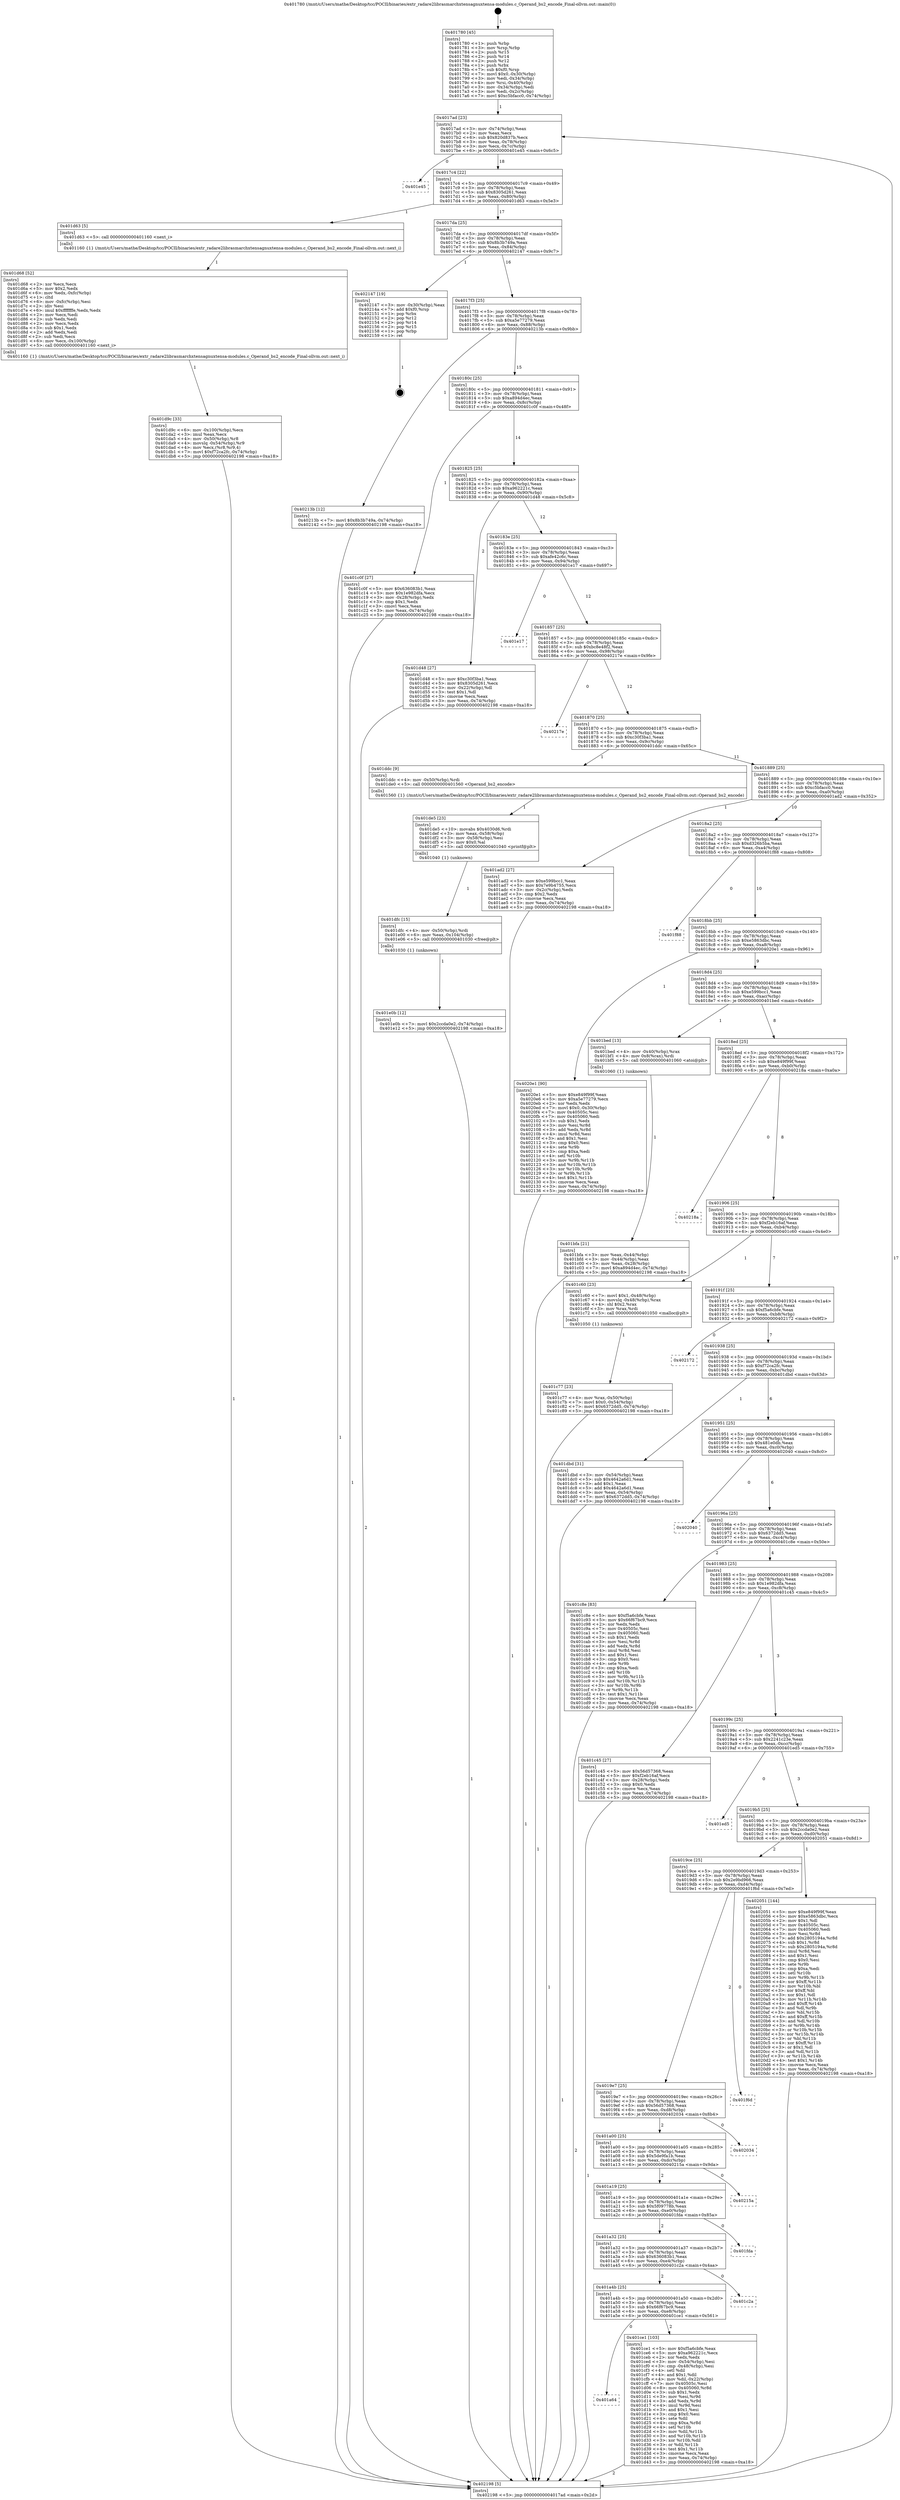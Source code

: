 digraph "0x401780" {
  label = "0x401780 (/mnt/c/Users/mathe/Desktop/tcc/POCII/binaries/extr_radare2librasmarchxtensagnuxtensa-modules.c_Operand_bs2_encode_Final-ollvm.out::main(0))"
  labelloc = "t"
  node[shape=record]

  Entry [label="",width=0.3,height=0.3,shape=circle,fillcolor=black,style=filled]
  "0x4017ad" [label="{
     0x4017ad [23]\l
     | [instrs]\l
     &nbsp;&nbsp;0x4017ad \<+3\>: mov -0x74(%rbp),%eax\l
     &nbsp;&nbsp;0x4017b0 \<+2\>: mov %eax,%ecx\l
     &nbsp;&nbsp;0x4017b2 \<+6\>: sub $0x820d837b,%ecx\l
     &nbsp;&nbsp;0x4017b8 \<+3\>: mov %eax,-0x78(%rbp)\l
     &nbsp;&nbsp;0x4017bb \<+3\>: mov %ecx,-0x7c(%rbp)\l
     &nbsp;&nbsp;0x4017be \<+6\>: je 0000000000401e45 \<main+0x6c5\>\l
  }"]
  "0x401e45" [label="{
     0x401e45\l
  }", style=dashed]
  "0x4017c4" [label="{
     0x4017c4 [22]\l
     | [instrs]\l
     &nbsp;&nbsp;0x4017c4 \<+5\>: jmp 00000000004017c9 \<main+0x49\>\l
     &nbsp;&nbsp;0x4017c9 \<+3\>: mov -0x78(%rbp),%eax\l
     &nbsp;&nbsp;0x4017cc \<+5\>: sub $0x8305d261,%eax\l
     &nbsp;&nbsp;0x4017d1 \<+3\>: mov %eax,-0x80(%rbp)\l
     &nbsp;&nbsp;0x4017d4 \<+6\>: je 0000000000401d63 \<main+0x5e3\>\l
  }"]
  Exit [label="",width=0.3,height=0.3,shape=circle,fillcolor=black,style=filled,peripheries=2]
  "0x401d63" [label="{
     0x401d63 [5]\l
     | [instrs]\l
     &nbsp;&nbsp;0x401d63 \<+5\>: call 0000000000401160 \<next_i\>\l
     | [calls]\l
     &nbsp;&nbsp;0x401160 \{1\} (/mnt/c/Users/mathe/Desktop/tcc/POCII/binaries/extr_radare2librasmarchxtensagnuxtensa-modules.c_Operand_bs2_encode_Final-ollvm.out::next_i)\l
  }"]
  "0x4017da" [label="{
     0x4017da [25]\l
     | [instrs]\l
     &nbsp;&nbsp;0x4017da \<+5\>: jmp 00000000004017df \<main+0x5f\>\l
     &nbsp;&nbsp;0x4017df \<+3\>: mov -0x78(%rbp),%eax\l
     &nbsp;&nbsp;0x4017e2 \<+5\>: sub $0x8b3b749a,%eax\l
     &nbsp;&nbsp;0x4017e7 \<+6\>: mov %eax,-0x84(%rbp)\l
     &nbsp;&nbsp;0x4017ed \<+6\>: je 0000000000402147 \<main+0x9c7\>\l
  }"]
  "0x401e0b" [label="{
     0x401e0b [12]\l
     | [instrs]\l
     &nbsp;&nbsp;0x401e0b \<+7\>: movl $0x2ccda0e2,-0x74(%rbp)\l
     &nbsp;&nbsp;0x401e12 \<+5\>: jmp 0000000000402198 \<main+0xa18\>\l
  }"]
  "0x402147" [label="{
     0x402147 [19]\l
     | [instrs]\l
     &nbsp;&nbsp;0x402147 \<+3\>: mov -0x30(%rbp),%eax\l
     &nbsp;&nbsp;0x40214a \<+7\>: add $0xf0,%rsp\l
     &nbsp;&nbsp;0x402151 \<+1\>: pop %rbx\l
     &nbsp;&nbsp;0x402152 \<+2\>: pop %r12\l
     &nbsp;&nbsp;0x402154 \<+2\>: pop %r14\l
     &nbsp;&nbsp;0x402156 \<+2\>: pop %r15\l
     &nbsp;&nbsp;0x402158 \<+1\>: pop %rbp\l
     &nbsp;&nbsp;0x402159 \<+1\>: ret\l
  }"]
  "0x4017f3" [label="{
     0x4017f3 [25]\l
     | [instrs]\l
     &nbsp;&nbsp;0x4017f3 \<+5\>: jmp 00000000004017f8 \<main+0x78\>\l
     &nbsp;&nbsp;0x4017f8 \<+3\>: mov -0x78(%rbp),%eax\l
     &nbsp;&nbsp;0x4017fb \<+5\>: sub $0xa5e77279,%eax\l
     &nbsp;&nbsp;0x401800 \<+6\>: mov %eax,-0x88(%rbp)\l
     &nbsp;&nbsp;0x401806 \<+6\>: je 000000000040213b \<main+0x9bb\>\l
  }"]
  "0x401dfc" [label="{
     0x401dfc [15]\l
     | [instrs]\l
     &nbsp;&nbsp;0x401dfc \<+4\>: mov -0x50(%rbp),%rdi\l
     &nbsp;&nbsp;0x401e00 \<+6\>: mov %eax,-0x104(%rbp)\l
     &nbsp;&nbsp;0x401e06 \<+5\>: call 0000000000401030 \<free@plt\>\l
     | [calls]\l
     &nbsp;&nbsp;0x401030 \{1\} (unknown)\l
  }"]
  "0x40213b" [label="{
     0x40213b [12]\l
     | [instrs]\l
     &nbsp;&nbsp;0x40213b \<+7\>: movl $0x8b3b749a,-0x74(%rbp)\l
     &nbsp;&nbsp;0x402142 \<+5\>: jmp 0000000000402198 \<main+0xa18\>\l
  }"]
  "0x40180c" [label="{
     0x40180c [25]\l
     | [instrs]\l
     &nbsp;&nbsp;0x40180c \<+5\>: jmp 0000000000401811 \<main+0x91\>\l
     &nbsp;&nbsp;0x401811 \<+3\>: mov -0x78(%rbp),%eax\l
     &nbsp;&nbsp;0x401814 \<+5\>: sub $0xa894d4ec,%eax\l
     &nbsp;&nbsp;0x401819 \<+6\>: mov %eax,-0x8c(%rbp)\l
     &nbsp;&nbsp;0x40181f \<+6\>: je 0000000000401c0f \<main+0x48f\>\l
  }"]
  "0x401de5" [label="{
     0x401de5 [23]\l
     | [instrs]\l
     &nbsp;&nbsp;0x401de5 \<+10\>: movabs $0x4030d6,%rdi\l
     &nbsp;&nbsp;0x401def \<+3\>: mov %eax,-0x58(%rbp)\l
     &nbsp;&nbsp;0x401df2 \<+3\>: mov -0x58(%rbp),%esi\l
     &nbsp;&nbsp;0x401df5 \<+2\>: mov $0x0,%al\l
     &nbsp;&nbsp;0x401df7 \<+5\>: call 0000000000401040 \<printf@plt\>\l
     | [calls]\l
     &nbsp;&nbsp;0x401040 \{1\} (unknown)\l
  }"]
  "0x401c0f" [label="{
     0x401c0f [27]\l
     | [instrs]\l
     &nbsp;&nbsp;0x401c0f \<+5\>: mov $0x636083b1,%eax\l
     &nbsp;&nbsp;0x401c14 \<+5\>: mov $0x1e982dfa,%ecx\l
     &nbsp;&nbsp;0x401c19 \<+3\>: mov -0x28(%rbp),%edx\l
     &nbsp;&nbsp;0x401c1c \<+3\>: cmp $0x1,%edx\l
     &nbsp;&nbsp;0x401c1f \<+3\>: cmovl %ecx,%eax\l
     &nbsp;&nbsp;0x401c22 \<+3\>: mov %eax,-0x74(%rbp)\l
     &nbsp;&nbsp;0x401c25 \<+5\>: jmp 0000000000402198 \<main+0xa18\>\l
  }"]
  "0x401825" [label="{
     0x401825 [25]\l
     | [instrs]\l
     &nbsp;&nbsp;0x401825 \<+5\>: jmp 000000000040182a \<main+0xaa\>\l
     &nbsp;&nbsp;0x40182a \<+3\>: mov -0x78(%rbp),%eax\l
     &nbsp;&nbsp;0x40182d \<+5\>: sub $0xa962221c,%eax\l
     &nbsp;&nbsp;0x401832 \<+6\>: mov %eax,-0x90(%rbp)\l
     &nbsp;&nbsp;0x401838 \<+6\>: je 0000000000401d48 \<main+0x5c8\>\l
  }"]
  "0x401d9c" [label="{
     0x401d9c [33]\l
     | [instrs]\l
     &nbsp;&nbsp;0x401d9c \<+6\>: mov -0x100(%rbp),%ecx\l
     &nbsp;&nbsp;0x401da2 \<+3\>: imul %eax,%ecx\l
     &nbsp;&nbsp;0x401da5 \<+4\>: mov -0x50(%rbp),%r8\l
     &nbsp;&nbsp;0x401da9 \<+4\>: movslq -0x54(%rbp),%r9\l
     &nbsp;&nbsp;0x401dad \<+4\>: mov %ecx,(%r8,%r9,4)\l
     &nbsp;&nbsp;0x401db1 \<+7\>: movl $0xf72ca2fc,-0x74(%rbp)\l
     &nbsp;&nbsp;0x401db8 \<+5\>: jmp 0000000000402198 \<main+0xa18\>\l
  }"]
  "0x401d48" [label="{
     0x401d48 [27]\l
     | [instrs]\l
     &nbsp;&nbsp;0x401d48 \<+5\>: mov $0xc30f3ba1,%eax\l
     &nbsp;&nbsp;0x401d4d \<+5\>: mov $0x8305d261,%ecx\l
     &nbsp;&nbsp;0x401d52 \<+3\>: mov -0x22(%rbp),%dl\l
     &nbsp;&nbsp;0x401d55 \<+3\>: test $0x1,%dl\l
     &nbsp;&nbsp;0x401d58 \<+3\>: cmovne %ecx,%eax\l
     &nbsp;&nbsp;0x401d5b \<+3\>: mov %eax,-0x74(%rbp)\l
     &nbsp;&nbsp;0x401d5e \<+5\>: jmp 0000000000402198 \<main+0xa18\>\l
  }"]
  "0x40183e" [label="{
     0x40183e [25]\l
     | [instrs]\l
     &nbsp;&nbsp;0x40183e \<+5\>: jmp 0000000000401843 \<main+0xc3\>\l
     &nbsp;&nbsp;0x401843 \<+3\>: mov -0x78(%rbp),%eax\l
     &nbsp;&nbsp;0x401846 \<+5\>: sub $0xafe42c6c,%eax\l
     &nbsp;&nbsp;0x40184b \<+6\>: mov %eax,-0x94(%rbp)\l
     &nbsp;&nbsp;0x401851 \<+6\>: je 0000000000401e17 \<main+0x697\>\l
  }"]
  "0x401d68" [label="{
     0x401d68 [52]\l
     | [instrs]\l
     &nbsp;&nbsp;0x401d68 \<+2\>: xor %ecx,%ecx\l
     &nbsp;&nbsp;0x401d6a \<+5\>: mov $0x2,%edx\l
     &nbsp;&nbsp;0x401d6f \<+6\>: mov %edx,-0xfc(%rbp)\l
     &nbsp;&nbsp;0x401d75 \<+1\>: cltd\l
     &nbsp;&nbsp;0x401d76 \<+6\>: mov -0xfc(%rbp),%esi\l
     &nbsp;&nbsp;0x401d7c \<+2\>: idiv %esi\l
     &nbsp;&nbsp;0x401d7e \<+6\>: imul $0xfffffffe,%edx,%edx\l
     &nbsp;&nbsp;0x401d84 \<+2\>: mov %ecx,%edi\l
     &nbsp;&nbsp;0x401d86 \<+2\>: sub %edx,%edi\l
     &nbsp;&nbsp;0x401d88 \<+2\>: mov %ecx,%edx\l
     &nbsp;&nbsp;0x401d8a \<+3\>: sub $0x1,%edx\l
     &nbsp;&nbsp;0x401d8d \<+2\>: add %edx,%edi\l
     &nbsp;&nbsp;0x401d8f \<+2\>: sub %edi,%ecx\l
     &nbsp;&nbsp;0x401d91 \<+6\>: mov %ecx,-0x100(%rbp)\l
     &nbsp;&nbsp;0x401d97 \<+5\>: call 0000000000401160 \<next_i\>\l
     | [calls]\l
     &nbsp;&nbsp;0x401160 \{1\} (/mnt/c/Users/mathe/Desktop/tcc/POCII/binaries/extr_radare2librasmarchxtensagnuxtensa-modules.c_Operand_bs2_encode_Final-ollvm.out::next_i)\l
  }"]
  "0x401e17" [label="{
     0x401e17\l
  }", style=dashed]
  "0x401857" [label="{
     0x401857 [25]\l
     | [instrs]\l
     &nbsp;&nbsp;0x401857 \<+5\>: jmp 000000000040185c \<main+0xdc\>\l
     &nbsp;&nbsp;0x40185c \<+3\>: mov -0x78(%rbp),%eax\l
     &nbsp;&nbsp;0x40185f \<+5\>: sub $0xbc8e48f2,%eax\l
     &nbsp;&nbsp;0x401864 \<+6\>: mov %eax,-0x98(%rbp)\l
     &nbsp;&nbsp;0x40186a \<+6\>: je 000000000040217e \<main+0x9fe\>\l
  }"]
  "0x401a64" [label="{
     0x401a64\l
  }", style=dashed]
  "0x40217e" [label="{
     0x40217e\l
  }", style=dashed]
  "0x401870" [label="{
     0x401870 [25]\l
     | [instrs]\l
     &nbsp;&nbsp;0x401870 \<+5\>: jmp 0000000000401875 \<main+0xf5\>\l
     &nbsp;&nbsp;0x401875 \<+3\>: mov -0x78(%rbp),%eax\l
     &nbsp;&nbsp;0x401878 \<+5\>: sub $0xc30f3ba1,%eax\l
     &nbsp;&nbsp;0x40187d \<+6\>: mov %eax,-0x9c(%rbp)\l
     &nbsp;&nbsp;0x401883 \<+6\>: je 0000000000401ddc \<main+0x65c\>\l
  }"]
  "0x401ce1" [label="{
     0x401ce1 [103]\l
     | [instrs]\l
     &nbsp;&nbsp;0x401ce1 \<+5\>: mov $0xf5a6cbfe,%eax\l
     &nbsp;&nbsp;0x401ce6 \<+5\>: mov $0xa962221c,%ecx\l
     &nbsp;&nbsp;0x401ceb \<+2\>: xor %edx,%edx\l
     &nbsp;&nbsp;0x401ced \<+3\>: mov -0x54(%rbp),%esi\l
     &nbsp;&nbsp;0x401cf0 \<+3\>: cmp -0x48(%rbp),%esi\l
     &nbsp;&nbsp;0x401cf3 \<+4\>: setl %dil\l
     &nbsp;&nbsp;0x401cf7 \<+4\>: and $0x1,%dil\l
     &nbsp;&nbsp;0x401cfb \<+4\>: mov %dil,-0x22(%rbp)\l
     &nbsp;&nbsp;0x401cff \<+7\>: mov 0x40505c,%esi\l
     &nbsp;&nbsp;0x401d06 \<+8\>: mov 0x405060,%r8d\l
     &nbsp;&nbsp;0x401d0e \<+3\>: sub $0x1,%edx\l
     &nbsp;&nbsp;0x401d11 \<+3\>: mov %esi,%r9d\l
     &nbsp;&nbsp;0x401d14 \<+3\>: add %edx,%r9d\l
     &nbsp;&nbsp;0x401d17 \<+4\>: imul %r9d,%esi\l
     &nbsp;&nbsp;0x401d1b \<+3\>: and $0x1,%esi\l
     &nbsp;&nbsp;0x401d1e \<+3\>: cmp $0x0,%esi\l
     &nbsp;&nbsp;0x401d21 \<+4\>: sete %dil\l
     &nbsp;&nbsp;0x401d25 \<+4\>: cmp $0xa,%r8d\l
     &nbsp;&nbsp;0x401d29 \<+4\>: setl %r10b\l
     &nbsp;&nbsp;0x401d2d \<+3\>: mov %dil,%r11b\l
     &nbsp;&nbsp;0x401d30 \<+3\>: and %r10b,%r11b\l
     &nbsp;&nbsp;0x401d33 \<+3\>: xor %r10b,%dil\l
     &nbsp;&nbsp;0x401d36 \<+3\>: or %dil,%r11b\l
     &nbsp;&nbsp;0x401d39 \<+4\>: test $0x1,%r11b\l
     &nbsp;&nbsp;0x401d3d \<+3\>: cmovne %ecx,%eax\l
     &nbsp;&nbsp;0x401d40 \<+3\>: mov %eax,-0x74(%rbp)\l
     &nbsp;&nbsp;0x401d43 \<+5\>: jmp 0000000000402198 \<main+0xa18\>\l
  }"]
  "0x401ddc" [label="{
     0x401ddc [9]\l
     | [instrs]\l
     &nbsp;&nbsp;0x401ddc \<+4\>: mov -0x50(%rbp),%rdi\l
     &nbsp;&nbsp;0x401de0 \<+5\>: call 0000000000401560 \<Operand_bs2_encode\>\l
     | [calls]\l
     &nbsp;&nbsp;0x401560 \{1\} (/mnt/c/Users/mathe/Desktop/tcc/POCII/binaries/extr_radare2librasmarchxtensagnuxtensa-modules.c_Operand_bs2_encode_Final-ollvm.out::Operand_bs2_encode)\l
  }"]
  "0x401889" [label="{
     0x401889 [25]\l
     | [instrs]\l
     &nbsp;&nbsp;0x401889 \<+5\>: jmp 000000000040188e \<main+0x10e\>\l
     &nbsp;&nbsp;0x40188e \<+3\>: mov -0x78(%rbp),%eax\l
     &nbsp;&nbsp;0x401891 \<+5\>: sub $0xc5bfacc0,%eax\l
     &nbsp;&nbsp;0x401896 \<+6\>: mov %eax,-0xa0(%rbp)\l
     &nbsp;&nbsp;0x40189c \<+6\>: je 0000000000401ad2 \<main+0x352\>\l
  }"]
  "0x401a4b" [label="{
     0x401a4b [25]\l
     | [instrs]\l
     &nbsp;&nbsp;0x401a4b \<+5\>: jmp 0000000000401a50 \<main+0x2d0\>\l
     &nbsp;&nbsp;0x401a50 \<+3\>: mov -0x78(%rbp),%eax\l
     &nbsp;&nbsp;0x401a53 \<+5\>: sub $0x66f67bc9,%eax\l
     &nbsp;&nbsp;0x401a58 \<+6\>: mov %eax,-0xe8(%rbp)\l
     &nbsp;&nbsp;0x401a5e \<+6\>: je 0000000000401ce1 \<main+0x561\>\l
  }"]
  "0x401ad2" [label="{
     0x401ad2 [27]\l
     | [instrs]\l
     &nbsp;&nbsp;0x401ad2 \<+5\>: mov $0xe599bcc1,%eax\l
     &nbsp;&nbsp;0x401ad7 \<+5\>: mov $0x7e9b4755,%ecx\l
     &nbsp;&nbsp;0x401adc \<+3\>: mov -0x2c(%rbp),%edx\l
     &nbsp;&nbsp;0x401adf \<+3\>: cmp $0x2,%edx\l
     &nbsp;&nbsp;0x401ae2 \<+3\>: cmovne %ecx,%eax\l
     &nbsp;&nbsp;0x401ae5 \<+3\>: mov %eax,-0x74(%rbp)\l
     &nbsp;&nbsp;0x401ae8 \<+5\>: jmp 0000000000402198 \<main+0xa18\>\l
  }"]
  "0x4018a2" [label="{
     0x4018a2 [25]\l
     | [instrs]\l
     &nbsp;&nbsp;0x4018a2 \<+5\>: jmp 00000000004018a7 \<main+0x127\>\l
     &nbsp;&nbsp;0x4018a7 \<+3\>: mov -0x78(%rbp),%eax\l
     &nbsp;&nbsp;0x4018aa \<+5\>: sub $0xd326b5ba,%eax\l
     &nbsp;&nbsp;0x4018af \<+6\>: mov %eax,-0xa4(%rbp)\l
     &nbsp;&nbsp;0x4018b5 \<+6\>: je 0000000000401f88 \<main+0x808\>\l
  }"]
  "0x402198" [label="{
     0x402198 [5]\l
     | [instrs]\l
     &nbsp;&nbsp;0x402198 \<+5\>: jmp 00000000004017ad \<main+0x2d\>\l
  }"]
  "0x401780" [label="{
     0x401780 [45]\l
     | [instrs]\l
     &nbsp;&nbsp;0x401780 \<+1\>: push %rbp\l
     &nbsp;&nbsp;0x401781 \<+3\>: mov %rsp,%rbp\l
     &nbsp;&nbsp;0x401784 \<+2\>: push %r15\l
     &nbsp;&nbsp;0x401786 \<+2\>: push %r14\l
     &nbsp;&nbsp;0x401788 \<+2\>: push %r12\l
     &nbsp;&nbsp;0x40178a \<+1\>: push %rbx\l
     &nbsp;&nbsp;0x40178b \<+7\>: sub $0xf0,%rsp\l
     &nbsp;&nbsp;0x401792 \<+7\>: movl $0x0,-0x30(%rbp)\l
     &nbsp;&nbsp;0x401799 \<+3\>: mov %edi,-0x34(%rbp)\l
     &nbsp;&nbsp;0x40179c \<+4\>: mov %rsi,-0x40(%rbp)\l
     &nbsp;&nbsp;0x4017a0 \<+3\>: mov -0x34(%rbp),%edi\l
     &nbsp;&nbsp;0x4017a3 \<+3\>: mov %edi,-0x2c(%rbp)\l
     &nbsp;&nbsp;0x4017a6 \<+7\>: movl $0xc5bfacc0,-0x74(%rbp)\l
  }"]
  "0x401c2a" [label="{
     0x401c2a\l
  }", style=dashed]
  "0x401f88" [label="{
     0x401f88\l
  }", style=dashed]
  "0x4018bb" [label="{
     0x4018bb [25]\l
     | [instrs]\l
     &nbsp;&nbsp;0x4018bb \<+5\>: jmp 00000000004018c0 \<main+0x140\>\l
     &nbsp;&nbsp;0x4018c0 \<+3\>: mov -0x78(%rbp),%eax\l
     &nbsp;&nbsp;0x4018c3 \<+5\>: sub $0xe5863dbc,%eax\l
     &nbsp;&nbsp;0x4018c8 \<+6\>: mov %eax,-0xa8(%rbp)\l
     &nbsp;&nbsp;0x4018ce \<+6\>: je 00000000004020e1 \<main+0x961\>\l
  }"]
  "0x401a32" [label="{
     0x401a32 [25]\l
     | [instrs]\l
     &nbsp;&nbsp;0x401a32 \<+5\>: jmp 0000000000401a37 \<main+0x2b7\>\l
     &nbsp;&nbsp;0x401a37 \<+3\>: mov -0x78(%rbp),%eax\l
     &nbsp;&nbsp;0x401a3a \<+5\>: sub $0x636083b1,%eax\l
     &nbsp;&nbsp;0x401a3f \<+6\>: mov %eax,-0xe4(%rbp)\l
     &nbsp;&nbsp;0x401a45 \<+6\>: je 0000000000401c2a \<main+0x4aa\>\l
  }"]
  "0x4020e1" [label="{
     0x4020e1 [90]\l
     | [instrs]\l
     &nbsp;&nbsp;0x4020e1 \<+5\>: mov $0xe849f99f,%eax\l
     &nbsp;&nbsp;0x4020e6 \<+5\>: mov $0xa5e77279,%ecx\l
     &nbsp;&nbsp;0x4020eb \<+2\>: xor %edx,%edx\l
     &nbsp;&nbsp;0x4020ed \<+7\>: movl $0x0,-0x30(%rbp)\l
     &nbsp;&nbsp;0x4020f4 \<+7\>: mov 0x40505c,%esi\l
     &nbsp;&nbsp;0x4020fb \<+7\>: mov 0x405060,%edi\l
     &nbsp;&nbsp;0x402102 \<+3\>: sub $0x1,%edx\l
     &nbsp;&nbsp;0x402105 \<+3\>: mov %esi,%r8d\l
     &nbsp;&nbsp;0x402108 \<+3\>: add %edx,%r8d\l
     &nbsp;&nbsp;0x40210b \<+4\>: imul %r8d,%esi\l
     &nbsp;&nbsp;0x40210f \<+3\>: and $0x1,%esi\l
     &nbsp;&nbsp;0x402112 \<+3\>: cmp $0x0,%esi\l
     &nbsp;&nbsp;0x402115 \<+4\>: sete %r9b\l
     &nbsp;&nbsp;0x402119 \<+3\>: cmp $0xa,%edi\l
     &nbsp;&nbsp;0x40211c \<+4\>: setl %r10b\l
     &nbsp;&nbsp;0x402120 \<+3\>: mov %r9b,%r11b\l
     &nbsp;&nbsp;0x402123 \<+3\>: and %r10b,%r11b\l
     &nbsp;&nbsp;0x402126 \<+3\>: xor %r10b,%r9b\l
     &nbsp;&nbsp;0x402129 \<+3\>: or %r9b,%r11b\l
     &nbsp;&nbsp;0x40212c \<+4\>: test $0x1,%r11b\l
     &nbsp;&nbsp;0x402130 \<+3\>: cmovne %ecx,%eax\l
     &nbsp;&nbsp;0x402133 \<+3\>: mov %eax,-0x74(%rbp)\l
     &nbsp;&nbsp;0x402136 \<+5\>: jmp 0000000000402198 \<main+0xa18\>\l
  }"]
  "0x4018d4" [label="{
     0x4018d4 [25]\l
     | [instrs]\l
     &nbsp;&nbsp;0x4018d4 \<+5\>: jmp 00000000004018d9 \<main+0x159\>\l
     &nbsp;&nbsp;0x4018d9 \<+3\>: mov -0x78(%rbp),%eax\l
     &nbsp;&nbsp;0x4018dc \<+5\>: sub $0xe599bcc1,%eax\l
     &nbsp;&nbsp;0x4018e1 \<+6\>: mov %eax,-0xac(%rbp)\l
     &nbsp;&nbsp;0x4018e7 \<+6\>: je 0000000000401bed \<main+0x46d\>\l
  }"]
  "0x401fda" [label="{
     0x401fda\l
  }", style=dashed]
  "0x401bed" [label="{
     0x401bed [13]\l
     | [instrs]\l
     &nbsp;&nbsp;0x401bed \<+4\>: mov -0x40(%rbp),%rax\l
     &nbsp;&nbsp;0x401bf1 \<+4\>: mov 0x8(%rax),%rdi\l
     &nbsp;&nbsp;0x401bf5 \<+5\>: call 0000000000401060 \<atoi@plt\>\l
     | [calls]\l
     &nbsp;&nbsp;0x401060 \{1\} (unknown)\l
  }"]
  "0x4018ed" [label="{
     0x4018ed [25]\l
     | [instrs]\l
     &nbsp;&nbsp;0x4018ed \<+5\>: jmp 00000000004018f2 \<main+0x172\>\l
     &nbsp;&nbsp;0x4018f2 \<+3\>: mov -0x78(%rbp),%eax\l
     &nbsp;&nbsp;0x4018f5 \<+5\>: sub $0xe849f99f,%eax\l
     &nbsp;&nbsp;0x4018fa \<+6\>: mov %eax,-0xb0(%rbp)\l
     &nbsp;&nbsp;0x401900 \<+6\>: je 000000000040218a \<main+0xa0a\>\l
  }"]
  "0x401bfa" [label="{
     0x401bfa [21]\l
     | [instrs]\l
     &nbsp;&nbsp;0x401bfa \<+3\>: mov %eax,-0x44(%rbp)\l
     &nbsp;&nbsp;0x401bfd \<+3\>: mov -0x44(%rbp),%eax\l
     &nbsp;&nbsp;0x401c00 \<+3\>: mov %eax,-0x28(%rbp)\l
     &nbsp;&nbsp;0x401c03 \<+7\>: movl $0xa894d4ec,-0x74(%rbp)\l
     &nbsp;&nbsp;0x401c0a \<+5\>: jmp 0000000000402198 \<main+0xa18\>\l
  }"]
  "0x401a19" [label="{
     0x401a19 [25]\l
     | [instrs]\l
     &nbsp;&nbsp;0x401a19 \<+5\>: jmp 0000000000401a1e \<main+0x29e\>\l
     &nbsp;&nbsp;0x401a1e \<+3\>: mov -0x78(%rbp),%eax\l
     &nbsp;&nbsp;0x401a21 \<+5\>: sub $0x5f09778b,%eax\l
     &nbsp;&nbsp;0x401a26 \<+6\>: mov %eax,-0xe0(%rbp)\l
     &nbsp;&nbsp;0x401a2c \<+6\>: je 0000000000401fda \<main+0x85a\>\l
  }"]
  "0x40218a" [label="{
     0x40218a\l
  }", style=dashed]
  "0x401906" [label="{
     0x401906 [25]\l
     | [instrs]\l
     &nbsp;&nbsp;0x401906 \<+5\>: jmp 000000000040190b \<main+0x18b\>\l
     &nbsp;&nbsp;0x40190b \<+3\>: mov -0x78(%rbp),%eax\l
     &nbsp;&nbsp;0x40190e \<+5\>: sub $0xf2eb16af,%eax\l
     &nbsp;&nbsp;0x401913 \<+6\>: mov %eax,-0xb4(%rbp)\l
     &nbsp;&nbsp;0x401919 \<+6\>: je 0000000000401c60 \<main+0x4e0\>\l
  }"]
  "0x40215a" [label="{
     0x40215a\l
  }", style=dashed]
  "0x401c60" [label="{
     0x401c60 [23]\l
     | [instrs]\l
     &nbsp;&nbsp;0x401c60 \<+7\>: movl $0x1,-0x48(%rbp)\l
     &nbsp;&nbsp;0x401c67 \<+4\>: movslq -0x48(%rbp),%rax\l
     &nbsp;&nbsp;0x401c6b \<+4\>: shl $0x2,%rax\l
     &nbsp;&nbsp;0x401c6f \<+3\>: mov %rax,%rdi\l
     &nbsp;&nbsp;0x401c72 \<+5\>: call 0000000000401050 \<malloc@plt\>\l
     | [calls]\l
     &nbsp;&nbsp;0x401050 \{1\} (unknown)\l
  }"]
  "0x40191f" [label="{
     0x40191f [25]\l
     | [instrs]\l
     &nbsp;&nbsp;0x40191f \<+5\>: jmp 0000000000401924 \<main+0x1a4\>\l
     &nbsp;&nbsp;0x401924 \<+3\>: mov -0x78(%rbp),%eax\l
     &nbsp;&nbsp;0x401927 \<+5\>: sub $0xf5a6cbfe,%eax\l
     &nbsp;&nbsp;0x40192c \<+6\>: mov %eax,-0xb8(%rbp)\l
     &nbsp;&nbsp;0x401932 \<+6\>: je 0000000000402172 \<main+0x9f2\>\l
  }"]
  "0x401a00" [label="{
     0x401a00 [25]\l
     | [instrs]\l
     &nbsp;&nbsp;0x401a00 \<+5\>: jmp 0000000000401a05 \<main+0x285\>\l
     &nbsp;&nbsp;0x401a05 \<+3\>: mov -0x78(%rbp),%eax\l
     &nbsp;&nbsp;0x401a08 \<+5\>: sub $0x5de9fa1b,%eax\l
     &nbsp;&nbsp;0x401a0d \<+6\>: mov %eax,-0xdc(%rbp)\l
     &nbsp;&nbsp;0x401a13 \<+6\>: je 000000000040215a \<main+0x9da\>\l
  }"]
  "0x402172" [label="{
     0x402172\l
  }", style=dashed]
  "0x401938" [label="{
     0x401938 [25]\l
     | [instrs]\l
     &nbsp;&nbsp;0x401938 \<+5\>: jmp 000000000040193d \<main+0x1bd\>\l
     &nbsp;&nbsp;0x40193d \<+3\>: mov -0x78(%rbp),%eax\l
     &nbsp;&nbsp;0x401940 \<+5\>: sub $0xf72ca2fc,%eax\l
     &nbsp;&nbsp;0x401945 \<+6\>: mov %eax,-0xbc(%rbp)\l
     &nbsp;&nbsp;0x40194b \<+6\>: je 0000000000401dbd \<main+0x63d\>\l
  }"]
  "0x402034" [label="{
     0x402034\l
  }", style=dashed]
  "0x401dbd" [label="{
     0x401dbd [31]\l
     | [instrs]\l
     &nbsp;&nbsp;0x401dbd \<+3\>: mov -0x54(%rbp),%eax\l
     &nbsp;&nbsp;0x401dc0 \<+5\>: sub $0x4642a6d1,%eax\l
     &nbsp;&nbsp;0x401dc5 \<+3\>: add $0x1,%eax\l
     &nbsp;&nbsp;0x401dc8 \<+5\>: add $0x4642a6d1,%eax\l
     &nbsp;&nbsp;0x401dcd \<+3\>: mov %eax,-0x54(%rbp)\l
     &nbsp;&nbsp;0x401dd0 \<+7\>: movl $0x6372dd5,-0x74(%rbp)\l
     &nbsp;&nbsp;0x401dd7 \<+5\>: jmp 0000000000402198 \<main+0xa18\>\l
  }"]
  "0x401951" [label="{
     0x401951 [25]\l
     | [instrs]\l
     &nbsp;&nbsp;0x401951 \<+5\>: jmp 0000000000401956 \<main+0x1d6\>\l
     &nbsp;&nbsp;0x401956 \<+3\>: mov -0x78(%rbp),%eax\l
     &nbsp;&nbsp;0x401959 \<+5\>: sub $0x481e0db,%eax\l
     &nbsp;&nbsp;0x40195e \<+6\>: mov %eax,-0xc0(%rbp)\l
     &nbsp;&nbsp;0x401964 \<+6\>: je 0000000000402040 \<main+0x8c0\>\l
  }"]
  "0x4019e7" [label="{
     0x4019e7 [25]\l
     | [instrs]\l
     &nbsp;&nbsp;0x4019e7 \<+5\>: jmp 00000000004019ec \<main+0x26c\>\l
     &nbsp;&nbsp;0x4019ec \<+3\>: mov -0x78(%rbp),%eax\l
     &nbsp;&nbsp;0x4019ef \<+5\>: sub $0x56d57368,%eax\l
     &nbsp;&nbsp;0x4019f4 \<+6\>: mov %eax,-0xd8(%rbp)\l
     &nbsp;&nbsp;0x4019fa \<+6\>: je 0000000000402034 \<main+0x8b4\>\l
  }"]
  "0x402040" [label="{
     0x402040\l
  }", style=dashed]
  "0x40196a" [label="{
     0x40196a [25]\l
     | [instrs]\l
     &nbsp;&nbsp;0x40196a \<+5\>: jmp 000000000040196f \<main+0x1ef\>\l
     &nbsp;&nbsp;0x40196f \<+3\>: mov -0x78(%rbp),%eax\l
     &nbsp;&nbsp;0x401972 \<+5\>: sub $0x6372dd5,%eax\l
     &nbsp;&nbsp;0x401977 \<+6\>: mov %eax,-0xc4(%rbp)\l
     &nbsp;&nbsp;0x40197d \<+6\>: je 0000000000401c8e \<main+0x50e\>\l
  }"]
  "0x401f6d" [label="{
     0x401f6d\l
  }", style=dashed]
  "0x401c8e" [label="{
     0x401c8e [83]\l
     | [instrs]\l
     &nbsp;&nbsp;0x401c8e \<+5\>: mov $0xf5a6cbfe,%eax\l
     &nbsp;&nbsp;0x401c93 \<+5\>: mov $0x66f67bc9,%ecx\l
     &nbsp;&nbsp;0x401c98 \<+2\>: xor %edx,%edx\l
     &nbsp;&nbsp;0x401c9a \<+7\>: mov 0x40505c,%esi\l
     &nbsp;&nbsp;0x401ca1 \<+7\>: mov 0x405060,%edi\l
     &nbsp;&nbsp;0x401ca8 \<+3\>: sub $0x1,%edx\l
     &nbsp;&nbsp;0x401cab \<+3\>: mov %esi,%r8d\l
     &nbsp;&nbsp;0x401cae \<+3\>: add %edx,%r8d\l
     &nbsp;&nbsp;0x401cb1 \<+4\>: imul %r8d,%esi\l
     &nbsp;&nbsp;0x401cb5 \<+3\>: and $0x1,%esi\l
     &nbsp;&nbsp;0x401cb8 \<+3\>: cmp $0x0,%esi\l
     &nbsp;&nbsp;0x401cbb \<+4\>: sete %r9b\l
     &nbsp;&nbsp;0x401cbf \<+3\>: cmp $0xa,%edi\l
     &nbsp;&nbsp;0x401cc2 \<+4\>: setl %r10b\l
     &nbsp;&nbsp;0x401cc6 \<+3\>: mov %r9b,%r11b\l
     &nbsp;&nbsp;0x401cc9 \<+3\>: and %r10b,%r11b\l
     &nbsp;&nbsp;0x401ccc \<+3\>: xor %r10b,%r9b\l
     &nbsp;&nbsp;0x401ccf \<+3\>: or %r9b,%r11b\l
     &nbsp;&nbsp;0x401cd2 \<+4\>: test $0x1,%r11b\l
     &nbsp;&nbsp;0x401cd6 \<+3\>: cmovne %ecx,%eax\l
     &nbsp;&nbsp;0x401cd9 \<+3\>: mov %eax,-0x74(%rbp)\l
     &nbsp;&nbsp;0x401cdc \<+5\>: jmp 0000000000402198 \<main+0xa18\>\l
  }"]
  "0x401983" [label="{
     0x401983 [25]\l
     | [instrs]\l
     &nbsp;&nbsp;0x401983 \<+5\>: jmp 0000000000401988 \<main+0x208\>\l
     &nbsp;&nbsp;0x401988 \<+3\>: mov -0x78(%rbp),%eax\l
     &nbsp;&nbsp;0x40198b \<+5\>: sub $0x1e982dfa,%eax\l
     &nbsp;&nbsp;0x401990 \<+6\>: mov %eax,-0xc8(%rbp)\l
     &nbsp;&nbsp;0x401996 \<+6\>: je 0000000000401c45 \<main+0x4c5\>\l
  }"]
  "0x4019ce" [label="{
     0x4019ce [25]\l
     | [instrs]\l
     &nbsp;&nbsp;0x4019ce \<+5\>: jmp 00000000004019d3 \<main+0x253\>\l
     &nbsp;&nbsp;0x4019d3 \<+3\>: mov -0x78(%rbp),%eax\l
     &nbsp;&nbsp;0x4019d6 \<+5\>: sub $0x2e9bd966,%eax\l
     &nbsp;&nbsp;0x4019db \<+6\>: mov %eax,-0xd4(%rbp)\l
     &nbsp;&nbsp;0x4019e1 \<+6\>: je 0000000000401f6d \<main+0x7ed\>\l
  }"]
  "0x401c45" [label="{
     0x401c45 [27]\l
     | [instrs]\l
     &nbsp;&nbsp;0x401c45 \<+5\>: mov $0x56d57368,%eax\l
     &nbsp;&nbsp;0x401c4a \<+5\>: mov $0xf2eb16af,%ecx\l
     &nbsp;&nbsp;0x401c4f \<+3\>: mov -0x28(%rbp),%edx\l
     &nbsp;&nbsp;0x401c52 \<+3\>: cmp $0x0,%edx\l
     &nbsp;&nbsp;0x401c55 \<+3\>: cmove %ecx,%eax\l
     &nbsp;&nbsp;0x401c58 \<+3\>: mov %eax,-0x74(%rbp)\l
     &nbsp;&nbsp;0x401c5b \<+5\>: jmp 0000000000402198 \<main+0xa18\>\l
  }"]
  "0x40199c" [label="{
     0x40199c [25]\l
     | [instrs]\l
     &nbsp;&nbsp;0x40199c \<+5\>: jmp 00000000004019a1 \<main+0x221\>\l
     &nbsp;&nbsp;0x4019a1 \<+3\>: mov -0x78(%rbp),%eax\l
     &nbsp;&nbsp;0x4019a4 \<+5\>: sub $0x2241c23e,%eax\l
     &nbsp;&nbsp;0x4019a9 \<+6\>: mov %eax,-0xcc(%rbp)\l
     &nbsp;&nbsp;0x4019af \<+6\>: je 0000000000401ed5 \<main+0x755\>\l
  }"]
  "0x401c77" [label="{
     0x401c77 [23]\l
     | [instrs]\l
     &nbsp;&nbsp;0x401c77 \<+4\>: mov %rax,-0x50(%rbp)\l
     &nbsp;&nbsp;0x401c7b \<+7\>: movl $0x0,-0x54(%rbp)\l
     &nbsp;&nbsp;0x401c82 \<+7\>: movl $0x6372dd5,-0x74(%rbp)\l
     &nbsp;&nbsp;0x401c89 \<+5\>: jmp 0000000000402198 \<main+0xa18\>\l
  }"]
  "0x402051" [label="{
     0x402051 [144]\l
     | [instrs]\l
     &nbsp;&nbsp;0x402051 \<+5\>: mov $0xe849f99f,%eax\l
     &nbsp;&nbsp;0x402056 \<+5\>: mov $0xe5863dbc,%ecx\l
     &nbsp;&nbsp;0x40205b \<+2\>: mov $0x1,%dl\l
     &nbsp;&nbsp;0x40205d \<+7\>: mov 0x40505c,%esi\l
     &nbsp;&nbsp;0x402064 \<+7\>: mov 0x405060,%edi\l
     &nbsp;&nbsp;0x40206b \<+3\>: mov %esi,%r8d\l
     &nbsp;&nbsp;0x40206e \<+7\>: add $0x2805194a,%r8d\l
     &nbsp;&nbsp;0x402075 \<+4\>: sub $0x1,%r8d\l
     &nbsp;&nbsp;0x402079 \<+7\>: sub $0x2805194a,%r8d\l
     &nbsp;&nbsp;0x402080 \<+4\>: imul %r8d,%esi\l
     &nbsp;&nbsp;0x402084 \<+3\>: and $0x1,%esi\l
     &nbsp;&nbsp;0x402087 \<+3\>: cmp $0x0,%esi\l
     &nbsp;&nbsp;0x40208a \<+4\>: sete %r9b\l
     &nbsp;&nbsp;0x40208e \<+3\>: cmp $0xa,%edi\l
     &nbsp;&nbsp;0x402091 \<+4\>: setl %r10b\l
     &nbsp;&nbsp;0x402095 \<+3\>: mov %r9b,%r11b\l
     &nbsp;&nbsp;0x402098 \<+4\>: xor $0xff,%r11b\l
     &nbsp;&nbsp;0x40209c \<+3\>: mov %r10b,%bl\l
     &nbsp;&nbsp;0x40209f \<+3\>: xor $0xff,%bl\l
     &nbsp;&nbsp;0x4020a2 \<+3\>: xor $0x1,%dl\l
     &nbsp;&nbsp;0x4020a5 \<+3\>: mov %r11b,%r14b\l
     &nbsp;&nbsp;0x4020a8 \<+4\>: and $0xff,%r14b\l
     &nbsp;&nbsp;0x4020ac \<+3\>: and %dl,%r9b\l
     &nbsp;&nbsp;0x4020af \<+3\>: mov %bl,%r15b\l
     &nbsp;&nbsp;0x4020b2 \<+4\>: and $0xff,%r15b\l
     &nbsp;&nbsp;0x4020b6 \<+3\>: and %dl,%r10b\l
     &nbsp;&nbsp;0x4020b9 \<+3\>: or %r9b,%r14b\l
     &nbsp;&nbsp;0x4020bc \<+3\>: or %r10b,%r15b\l
     &nbsp;&nbsp;0x4020bf \<+3\>: xor %r15b,%r14b\l
     &nbsp;&nbsp;0x4020c2 \<+3\>: or %bl,%r11b\l
     &nbsp;&nbsp;0x4020c5 \<+4\>: xor $0xff,%r11b\l
     &nbsp;&nbsp;0x4020c9 \<+3\>: or $0x1,%dl\l
     &nbsp;&nbsp;0x4020cc \<+3\>: and %dl,%r11b\l
     &nbsp;&nbsp;0x4020cf \<+3\>: or %r11b,%r14b\l
     &nbsp;&nbsp;0x4020d2 \<+4\>: test $0x1,%r14b\l
     &nbsp;&nbsp;0x4020d6 \<+3\>: cmovne %ecx,%eax\l
     &nbsp;&nbsp;0x4020d9 \<+3\>: mov %eax,-0x74(%rbp)\l
     &nbsp;&nbsp;0x4020dc \<+5\>: jmp 0000000000402198 \<main+0xa18\>\l
  }"]
  "0x401ed5" [label="{
     0x401ed5\l
  }", style=dashed]
  "0x4019b5" [label="{
     0x4019b5 [25]\l
     | [instrs]\l
     &nbsp;&nbsp;0x4019b5 \<+5\>: jmp 00000000004019ba \<main+0x23a\>\l
     &nbsp;&nbsp;0x4019ba \<+3\>: mov -0x78(%rbp),%eax\l
     &nbsp;&nbsp;0x4019bd \<+5\>: sub $0x2ccda0e2,%eax\l
     &nbsp;&nbsp;0x4019c2 \<+6\>: mov %eax,-0xd0(%rbp)\l
     &nbsp;&nbsp;0x4019c8 \<+6\>: je 0000000000402051 \<main+0x8d1\>\l
  }"]
  Entry -> "0x401780" [label=" 1"]
  "0x4017ad" -> "0x401e45" [label=" 0"]
  "0x4017ad" -> "0x4017c4" [label=" 18"]
  "0x402147" -> Exit [label=" 1"]
  "0x4017c4" -> "0x401d63" [label=" 1"]
  "0x4017c4" -> "0x4017da" [label=" 17"]
  "0x40213b" -> "0x402198" [label=" 1"]
  "0x4017da" -> "0x402147" [label=" 1"]
  "0x4017da" -> "0x4017f3" [label=" 16"]
  "0x4020e1" -> "0x402198" [label=" 1"]
  "0x4017f3" -> "0x40213b" [label=" 1"]
  "0x4017f3" -> "0x40180c" [label=" 15"]
  "0x402051" -> "0x402198" [label=" 1"]
  "0x40180c" -> "0x401c0f" [label=" 1"]
  "0x40180c" -> "0x401825" [label=" 14"]
  "0x401e0b" -> "0x402198" [label=" 1"]
  "0x401825" -> "0x401d48" [label=" 2"]
  "0x401825" -> "0x40183e" [label=" 12"]
  "0x401dfc" -> "0x401e0b" [label=" 1"]
  "0x40183e" -> "0x401e17" [label=" 0"]
  "0x40183e" -> "0x401857" [label=" 12"]
  "0x401de5" -> "0x401dfc" [label=" 1"]
  "0x401857" -> "0x40217e" [label=" 0"]
  "0x401857" -> "0x401870" [label=" 12"]
  "0x401ddc" -> "0x401de5" [label=" 1"]
  "0x401870" -> "0x401ddc" [label=" 1"]
  "0x401870" -> "0x401889" [label=" 11"]
  "0x401dbd" -> "0x402198" [label=" 1"]
  "0x401889" -> "0x401ad2" [label=" 1"]
  "0x401889" -> "0x4018a2" [label=" 10"]
  "0x401ad2" -> "0x402198" [label=" 1"]
  "0x401780" -> "0x4017ad" [label=" 1"]
  "0x402198" -> "0x4017ad" [label=" 17"]
  "0x401d68" -> "0x401d9c" [label=" 1"]
  "0x4018a2" -> "0x401f88" [label=" 0"]
  "0x4018a2" -> "0x4018bb" [label=" 10"]
  "0x401d63" -> "0x401d68" [label=" 1"]
  "0x4018bb" -> "0x4020e1" [label=" 1"]
  "0x4018bb" -> "0x4018d4" [label=" 9"]
  "0x401ce1" -> "0x402198" [label=" 2"]
  "0x4018d4" -> "0x401bed" [label=" 1"]
  "0x4018d4" -> "0x4018ed" [label=" 8"]
  "0x401bed" -> "0x401bfa" [label=" 1"]
  "0x401bfa" -> "0x402198" [label=" 1"]
  "0x401c0f" -> "0x402198" [label=" 1"]
  "0x401a4b" -> "0x401a64" [label=" 0"]
  "0x4018ed" -> "0x40218a" [label=" 0"]
  "0x4018ed" -> "0x401906" [label=" 8"]
  "0x401d9c" -> "0x402198" [label=" 1"]
  "0x401906" -> "0x401c60" [label=" 1"]
  "0x401906" -> "0x40191f" [label=" 7"]
  "0x401a32" -> "0x401a4b" [label=" 2"]
  "0x40191f" -> "0x402172" [label=" 0"]
  "0x40191f" -> "0x401938" [label=" 7"]
  "0x401d48" -> "0x402198" [label=" 2"]
  "0x401938" -> "0x401dbd" [label=" 1"]
  "0x401938" -> "0x401951" [label=" 6"]
  "0x401a19" -> "0x401a32" [label=" 2"]
  "0x401951" -> "0x402040" [label=" 0"]
  "0x401951" -> "0x40196a" [label=" 6"]
  "0x401a4b" -> "0x401ce1" [label=" 2"]
  "0x40196a" -> "0x401c8e" [label=" 2"]
  "0x40196a" -> "0x401983" [label=" 4"]
  "0x401a00" -> "0x401a19" [label=" 2"]
  "0x401983" -> "0x401c45" [label=" 1"]
  "0x401983" -> "0x40199c" [label=" 3"]
  "0x401c45" -> "0x402198" [label=" 1"]
  "0x401c60" -> "0x401c77" [label=" 1"]
  "0x401c77" -> "0x402198" [label=" 1"]
  "0x401c8e" -> "0x402198" [label=" 2"]
  "0x401a32" -> "0x401c2a" [label=" 0"]
  "0x40199c" -> "0x401ed5" [label=" 0"]
  "0x40199c" -> "0x4019b5" [label=" 3"]
  "0x4019e7" -> "0x401a00" [label=" 2"]
  "0x4019b5" -> "0x402051" [label=" 1"]
  "0x4019b5" -> "0x4019ce" [label=" 2"]
  "0x401a00" -> "0x40215a" [label=" 0"]
  "0x4019ce" -> "0x401f6d" [label=" 0"]
  "0x4019ce" -> "0x4019e7" [label=" 2"]
  "0x401a19" -> "0x401fda" [label=" 0"]
  "0x4019e7" -> "0x402034" [label=" 0"]
}
